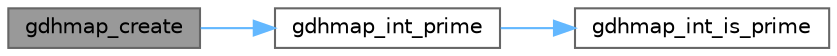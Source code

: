 digraph "gdhmap_create"
{
 // INTERACTIVE_SVG=YES
 // LATEX_PDF_SIZE
  bgcolor="transparent";
  edge [fontname=Helvetica,fontsize=10,labelfontname=Helvetica,labelfontsize=10];
  node [fontname=Helvetica,fontsize=10,shape=box,height=0.2,width=0.4];
  rankdir="LR";
  Node1 [id="Node000001",label="gdhmap_create",height=0.2,width=0.4,color="gray40", fillcolor="grey60", style="filled", fontcolor="black",tooltip=" "];
  Node1 -> Node2 [id="edge1_Node000001_Node000002",color="steelblue1",style="solid",tooltip=" "];
  Node2 [id="Node000002",label="gdhmap_int_prime",height=0.2,width=0.4,color="grey40", fillcolor="white", style="filled",URL="$gdhmap_8c.html#acbdc19f1b99038119abcc966c67acd0d",tooltip=" "];
  Node2 -> Node3 [id="edge2_Node000002_Node000003",color="steelblue1",style="solid",tooltip=" "];
  Node3 [id="Node000003",label="gdhmap_int_is_prime",height=0.2,width=0.4,color="grey40", fillcolor="white", style="filled",URL="$gdhmap_8c.html#ab22e8ce613d97fa8ff6f2edd32bb8103",tooltip=" "];
}
